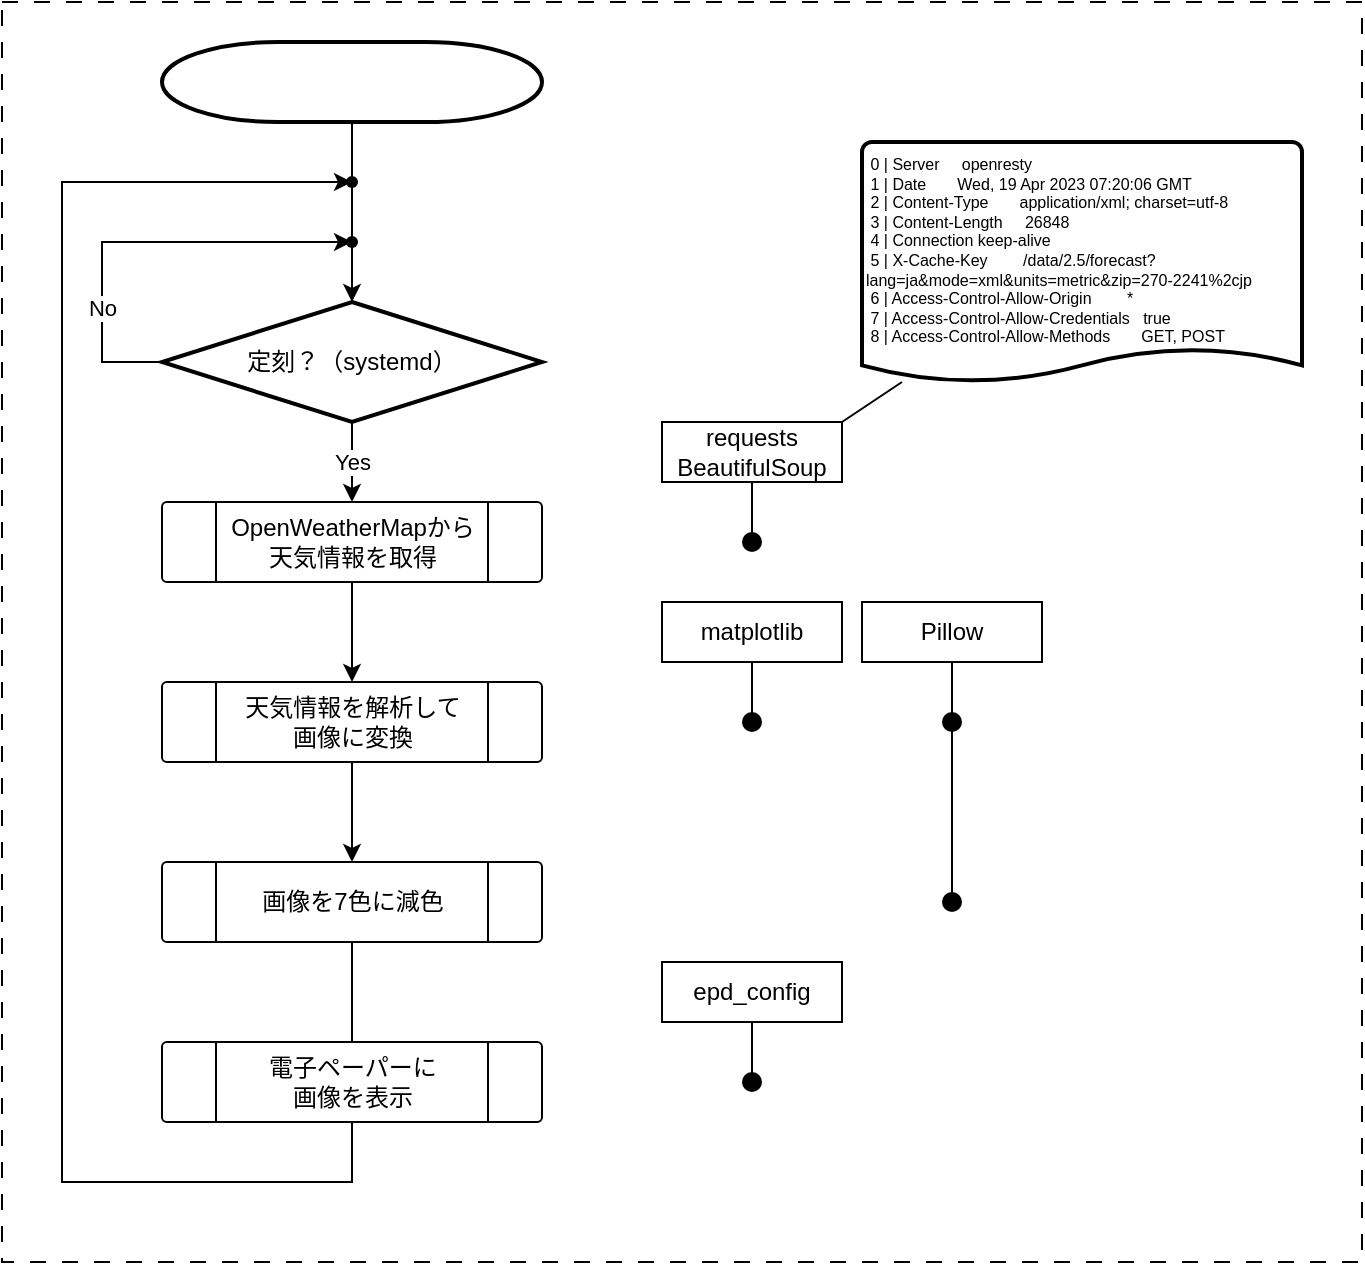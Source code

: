 <mxfile>
    <diagram id="F4kd32D1DS4tkrZRP_Ho" name="ページ1">
        <mxGraphModel dx="1139" dy="832" grid="1" gridSize="10" guides="1" tooltips="1" connect="1" arrows="1" fold="1" page="1" pageScale="1" pageWidth="827" pageHeight="1169" math="0" shadow="0">
            <root>
                <mxCell id="0"/>
                <mxCell id="1" parent="0"/>
                <mxCell id="20" value="" style="rounded=0;whiteSpace=wrap;html=1;strokeWidth=1;fillColor=none;dashed=1;dashPattern=8 8;" vertex="1" parent="1">
                    <mxGeometry width="680" height="630" as="geometry"/>
                </mxCell>
                <mxCell id="7" value="" style="edgeStyle=none;html=1;startArrow=none;" edge="1" parent="1" source="9" target="6">
                    <mxGeometry relative="1" as="geometry"/>
                </mxCell>
                <mxCell id="4" value="" style="strokeWidth=2;html=1;shape=mxgraph.flowchart.terminator;whiteSpace=wrap;" vertex="1" parent="1">
                    <mxGeometry x="80" y="20" width="190" height="40" as="geometry"/>
                </mxCell>
                <mxCell id="8" value="Yes" style="edgeStyle=none;html=1;entryX=0.5;entryY=0;entryDx=0;entryDy=0;" edge="1" parent="1" source="6" target="12">
                    <mxGeometry relative="1" as="geometry">
                        <mxPoint x="175" y="250" as="targetPoint"/>
                    </mxGeometry>
                </mxCell>
                <mxCell id="10" value="No" style="edgeStyle=none;html=1;rounded=0;" edge="1" parent="1" source="6" target="9">
                    <mxGeometry x="-0.467" relative="1" as="geometry">
                        <Array as="points">
                            <mxPoint x="50" y="180"/>
                            <mxPoint x="50" y="120"/>
                        </Array>
                        <mxPoint as="offset"/>
                    </mxGeometry>
                </mxCell>
                <mxCell id="6" value="定刻？（systemd）" style="strokeWidth=2;html=1;shape=mxgraph.flowchart.decision;whiteSpace=wrap;" vertex="1" parent="1">
                    <mxGeometry x="80" y="150" width="190" height="60" as="geometry"/>
                </mxCell>
                <mxCell id="11" value="" style="edgeStyle=none;html=1;endArrow=none;" edge="1" parent="1" source="4" target="9">
                    <mxGeometry relative="1" as="geometry">
                        <mxPoint x="175" y="80" as="sourcePoint"/>
                        <mxPoint x="175" y="150" as="targetPoint"/>
                    </mxGeometry>
                </mxCell>
                <mxCell id="9" value="" style="shape=waypoint;sketch=0;size=6;pointerEvents=1;points=[];fillColor=default;resizable=0;rotatable=0;perimeter=centerPerimeter;snapToPoint=1;strokeWidth=1;" vertex="1" parent="1">
                    <mxGeometry x="165" y="110" width="20" height="20" as="geometry"/>
                </mxCell>
                <mxCell id="16" value="" style="edgeStyle=none;rounded=0;html=1;" edge="1" parent="1" source="12" target="14">
                    <mxGeometry relative="1" as="geometry"/>
                </mxCell>
                <mxCell id="12" value="OpenWeatherMapから&lt;br&gt;天気情報を取得" style="verticalLabelPosition=middle;verticalAlign=middle;html=1;shape=process;whiteSpace=wrap;rounded=1;size=0.14;arcSize=6;labelPosition=center;align=center;" vertex="1" parent="1">
                    <mxGeometry x="80" y="250" width="190" height="40" as="geometry"/>
                </mxCell>
                <mxCell id="17" value="" style="edgeStyle=none;rounded=0;html=1;entryX=0.5;entryY=0;entryDx=0;entryDy=0;" edge="1" parent="1" source="14" target="24">
                    <mxGeometry relative="1" as="geometry"/>
                </mxCell>
                <mxCell id="14" value="天気情報を解析して&lt;br&gt;画像に変換" style="verticalLabelPosition=middle;verticalAlign=middle;html=1;shape=process;whiteSpace=wrap;rounded=1;size=0.14;arcSize=6;labelPosition=center;align=center;" vertex="1" parent="1">
                    <mxGeometry x="80" y="340" width="190" height="40" as="geometry"/>
                </mxCell>
                <mxCell id="19" value="" style="edgeStyle=none;rounded=0;html=1;" edge="1" parent="1" source="15" target="18">
                    <mxGeometry relative="1" as="geometry">
                        <Array as="points">
                            <mxPoint x="175" y="590"/>
                            <mxPoint x="30" y="590"/>
                            <mxPoint x="30" y="90"/>
                        </Array>
                    </mxGeometry>
                </mxCell>
                <mxCell id="15" value="電子ペーパーに&lt;br&gt;画像を表示" style="verticalLabelPosition=middle;verticalAlign=middle;html=1;shape=process;whiteSpace=wrap;rounded=1;size=0.14;arcSize=6;labelPosition=center;align=center;" vertex="1" parent="1">
                    <mxGeometry x="80" y="520" width="190" height="40" as="geometry"/>
                </mxCell>
                <mxCell id="18" value="" style="shape=waypoint;sketch=0;size=6;pointerEvents=1;points=[];fillColor=default;resizable=0;rotatable=0;perimeter=centerPerimeter;snapToPoint=1;rounded=1;arcSize=6;" vertex="1" parent="1">
                    <mxGeometry x="165" y="80" width="20" height="20" as="geometry"/>
                </mxCell>
                <mxCell id="23" value="" style="edgeStyle=none;rounded=0;html=1;fontSize=8;endArrow=none;endFill=0;entryX=1;entryY=0;entryDx=0;entryDy=0;" edge="1" parent="1" source="22" target="26">
                    <mxGeometry relative="1" as="geometry"/>
                </mxCell>
                <mxCell id="22" value="&lt;div style=&quot;font-size: 8px;&quot;&gt;&amp;nbsp;0 | Server&amp;nbsp; &amp;nbsp; &amp;nbsp;openresty&lt;/div&gt;&lt;div style=&quot;font-size: 8px;&quot;&gt;&amp;nbsp;1 | Date&amp;nbsp; &amp;nbsp; &amp;nbsp; &amp;nbsp;Wed, 19 Apr 2023 07:20:06 GMT&lt;/div&gt;&lt;div style=&quot;font-size: 8px;&quot;&gt;&amp;nbsp;2 | Content-Type&amp;nbsp; &amp;nbsp; &amp;nbsp; &amp;nbsp;application/xml; charset=utf-8&lt;/div&gt;&lt;div style=&quot;font-size: 8px;&quot;&gt;&amp;nbsp;3 | Content-Length&amp;nbsp; &amp;nbsp; &amp;nbsp;26848&lt;/div&gt;&lt;div style=&quot;font-size: 8px;&quot;&gt;&amp;nbsp;4 | Connection keep-alive&lt;/div&gt;&lt;div style=&quot;font-size: 8px;&quot;&gt;&amp;nbsp;5 | X-Cache-Key&amp;nbsp; &amp;nbsp; &amp;nbsp; &amp;nbsp; /data/2.5/forecast?lang=ja&amp;amp;mode=xml&amp;amp;units=metric&amp;amp;zip=270-2241%2cjp&lt;/div&gt;&lt;div style=&quot;font-size: 8px;&quot;&gt;&amp;nbsp;6 | Access-Control-Allow-Origin&amp;nbsp; &amp;nbsp; &amp;nbsp; &amp;nbsp; *&lt;/div&gt;&lt;div style=&quot;font-size: 8px;&quot;&gt;&amp;nbsp;7 | Access-Control-Allow-Credentials&amp;nbsp; &amp;nbsp;true&lt;/div&gt;&lt;div style=&quot;font-size: 8px;&quot;&gt;&amp;nbsp;8 | Access-Control-Allow-Methods&amp;nbsp; &amp;nbsp; &amp;nbsp; &amp;nbsp;GET, POST&lt;/div&gt;" style="strokeWidth=2;html=1;shape=mxgraph.flowchart.document2;whiteSpace=wrap;size=0.139;fontSize=8;fillColor=none;align=left;verticalAlign=top;" vertex="1" parent="1">
                    <mxGeometry x="430" y="70" width="220" height="120" as="geometry"/>
                </mxCell>
                <mxCell id="25" value="" style="edgeStyle=none;rounded=0;html=1;fontSize=8;endArrow=none;endFill=0;" edge="1" parent="1" source="24" target="15">
                    <mxGeometry relative="1" as="geometry"/>
                </mxCell>
                <mxCell id="24" value="画像を7色に減色" style="verticalLabelPosition=middle;verticalAlign=middle;html=1;shape=process;whiteSpace=wrap;rounded=1;size=0.14;arcSize=6;labelPosition=center;align=center;" vertex="1" parent="1">
                    <mxGeometry x="80" y="430" width="190" height="40" as="geometry"/>
                </mxCell>
                <mxCell id="31" value="" style="edgeStyle=none;rounded=0;html=1;fontSize=12;endArrow=none;endFill=0;" edge="1" parent="1" source="26" target="30">
                    <mxGeometry relative="1" as="geometry"/>
                </mxCell>
                <mxCell id="26" value="requests&lt;br style=&quot;font-size: 12px;&quot;&gt;BeautifulSoup" style="rounded=0;whiteSpace=wrap;html=1;strokeWidth=1;fontSize=12;fillColor=none;align=center;" vertex="1" parent="1">
                    <mxGeometry x="330" y="210" width="90" height="30" as="geometry"/>
                </mxCell>
                <mxCell id="33" value="" style="edgeStyle=none;rounded=0;html=1;fontSize=12;endArrow=none;endFill=0;" edge="1" parent="1" source="27" target="32">
                    <mxGeometry relative="1" as="geometry"/>
                </mxCell>
                <mxCell id="27" value="matplotlib" style="rounded=0;whiteSpace=wrap;html=1;strokeWidth=1;fontSize=12;fillColor=none;align=center;" vertex="1" parent="1">
                    <mxGeometry x="330" y="300" width="90" height="30" as="geometry"/>
                </mxCell>
                <mxCell id="35" value="" style="edgeStyle=none;rounded=0;html=1;fontSize=12;endArrow=none;endFill=0;startArrow=none;" edge="1" parent="1" source="36" target="34">
                    <mxGeometry relative="1" as="geometry"/>
                </mxCell>
                <mxCell id="28" value="Pillow" style="rounded=0;whiteSpace=wrap;html=1;strokeWidth=1;fontSize=12;fillColor=none;align=center;" vertex="1" parent="1">
                    <mxGeometry x="430" y="300" width="90" height="30" as="geometry"/>
                </mxCell>
                <mxCell id="39" value="" style="edgeStyle=none;rounded=0;html=1;fontSize=12;endArrow=none;endFill=0;" edge="1" parent="1" source="29" target="38">
                    <mxGeometry relative="1" as="geometry"/>
                </mxCell>
                <mxCell id="29" value="epd_config" style="rounded=0;whiteSpace=wrap;html=1;strokeWidth=1;fontSize=12;fillColor=none;align=center;" vertex="1" parent="1">
                    <mxGeometry x="330" y="480" width="90" height="30" as="geometry"/>
                </mxCell>
                <mxCell id="30" value="" style="shape=waypoint;sketch=0;size=6;pointerEvents=1;points=[];fillColor=none;resizable=0;rotatable=0;perimeter=centerPerimeter;snapToPoint=1;rounded=0;strokeWidth=3;fontSize=12;" vertex="1" parent="1">
                    <mxGeometry x="365" y="260" width="20" height="20" as="geometry"/>
                </mxCell>
                <mxCell id="32" value="" style="shape=waypoint;sketch=0;size=6;pointerEvents=1;points=[];fillColor=none;resizable=0;rotatable=0;perimeter=centerPerimeter;snapToPoint=1;rounded=0;strokeWidth=3;" vertex="1" parent="1">
                    <mxGeometry x="365" y="350" width="20" height="20" as="geometry"/>
                </mxCell>
                <mxCell id="34" value="" style="shape=waypoint;sketch=0;size=6;pointerEvents=1;points=[];fillColor=none;resizable=0;rotatable=0;perimeter=centerPerimeter;snapToPoint=1;rounded=0;strokeWidth=3;" vertex="1" parent="1">
                    <mxGeometry x="465" y="440" width="20" height="20" as="geometry"/>
                </mxCell>
                <mxCell id="37" value="" style="edgeStyle=none;rounded=0;html=1;fontSize=12;endArrow=none;endFill=0;" edge="1" parent="1" source="28" target="36">
                    <mxGeometry relative="1" as="geometry">
                        <mxPoint x="475" y="240" as="sourcePoint"/>
                        <mxPoint x="475" y="450" as="targetPoint"/>
                    </mxGeometry>
                </mxCell>
                <mxCell id="36" value="" style="shape=waypoint;sketch=0;size=6;pointerEvents=1;points=[];fillColor=none;resizable=0;rotatable=0;perimeter=centerPerimeter;snapToPoint=1;rounded=0;strokeWidth=3;" vertex="1" parent="1">
                    <mxGeometry x="465" y="350" width="20" height="20" as="geometry"/>
                </mxCell>
                <mxCell id="38" value="" style="shape=waypoint;sketch=0;size=6;pointerEvents=1;points=[];fillColor=none;resizable=0;rotatable=0;perimeter=centerPerimeter;snapToPoint=1;rounded=0;strokeWidth=3;fontSize=12;" vertex="1" parent="1">
                    <mxGeometry x="365" y="530" width="20" height="20" as="geometry"/>
                </mxCell>
            </root>
        </mxGraphModel>
    </diagram>
</mxfile>